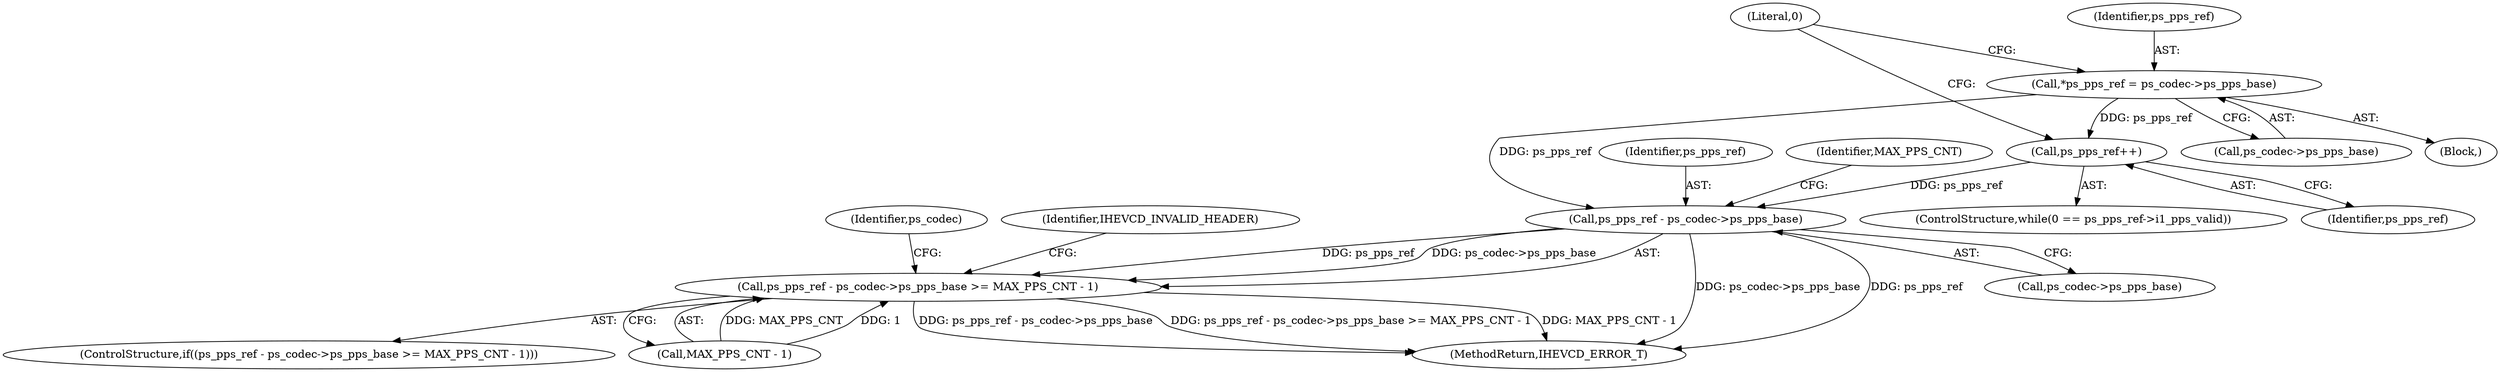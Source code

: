 digraph "0_Android_913d9e8d93d6b81bb8eac3fc2c1426651f5b259d@pointer" {
"1000238" [label="(Call,*ps_pps_ref = ps_codec->ps_pps_base)"];
"1000249" [label="(Call,ps_pps_ref++)"];
"1000253" [label="(Call,ps_pps_ref - ps_codec->ps_pps_base)"];
"1000252" [label="(Call,ps_pps_ref - ps_codec->ps_pps_base >= MAX_PPS_CNT - 1)"];
"1000255" [label="(Call,ps_codec->ps_pps_base)"];
"1000238" [label="(Call,*ps_pps_ref = ps_codec->ps_pps_base)"];
"1000245" [label="(Literal,0)"];
"1000254" [label="(Identifier,ps_pps_ref)"];
"1000252" [label="(Call,ps_pps_ref - ps_codec->ps_pps_base >= MAX_PPS_CNT - 1)"];
"1000250" [label="(Identifier,ps_pps_ref)"];
"1000249" [label="(Call,ps_pps_ref++)"];
"1000259" [label="(Identifier,MAX_PPS_CNT)"];
"1000240" [label="(Call,ps_codec->ps_pps_base)"];
"1000258" [label="(Call,MAX_PPS_CNT - 1)"];
"1000243" [label="(ControlStructure,while(0 == ps_pps_ref->i1_pps_valid))"];
"1000264" [label="(Identifier,ps_codec)"];
"1000236" [label="(Block,)"];
"1000253" [label="(Call,ps_pps_ref - ps_codec->ps_pps_base)"];
"1000239" [label="(Identifier,ps_pps_ref)"];
"1000251" [label="(ControlStructure,if((ps_pps_ref - ps_codec->ps_pps_base >= MAX_PPS_CNT - 1)))"];
"1002617" [label="(MethodReturn,IHEVCD_ERROR_T)"];
"1000262" [label="(Identifier,IHEVCD_INVALID_HEADER)"];
"1000238" -> "1000236"  [label="AST: "];
"1000238" -> "1000240"  [label="CFG: "];
"1000239" -> "1000238"  [label="AST: "];
"1000240" -> "1000238"  [label="AST: "];
"1000245" -> "1000238"  [label="CFG: "];
"1000238" -> "1000249"  [label="DDG: ps_pps_ref"];
"1000238" -> "1000253"  [label="DDG: ps_pps_ref"];
"1000249" -> "1000243"  [label="AST: "];
"1000249" -> "1000250"  [label="CFG: "];
"1000250" -> "1000249"  [label="AST: "];
"1000245" -> "1000249"  [label="CFG: "];
"1000249" -> "1000253"  [label="DDG: ps_pps_ref"];
"1000253" -> "1000252"  [label="AST: "];
"1000253" -> "1000255"  [label="CFG: "];
"1000254" -> "1000253"  [label="AST: "];
"1000255" -> "1000253"  [label="AST: "];
"1000259" -> "1000253"  [label="CFG: "];
"1000253" -> "1002617"  [label="DDG: ps_codec->ps_pps_base"];
"1000253" -> "1002617"  [label="DDG: ps_pps_ref"];
"1000253" -> "1000252"  [label="DDG: ps_pps_ref"];
"1000253" -> "1000252"  [label="DDG: ps_codec->ps_pps_base"];
"1000252" -> "1000251"  [label="AST: "];
"1000252" -> "1000258"  [label="CFG: "];
"1000258" -> "1000252"  [label="AST: "];
"1000262" -> "1000252"  [label="CFG: "];
"1000264" -> "1000252"  [label="CFG: "];
"1000252" -> "1002617"  [label="DDG: ps_pps_ref - ps_codec->ps_pps_base"];
"1000252" -> "1002617"  [label="DDG: ps_pps_ref - ps_codec->ps_pps_base >= MAX_PPS_CNT - 1"];
"1000252" -> "1002617"  [label="DDG: MAX_PPS_CNT - 1"];
"1000258" -> "1000252"  [label="DDG: MAX_PPS_CNT"];
"1000258" -> "1000252"  [label="DDG: 1"];
}
